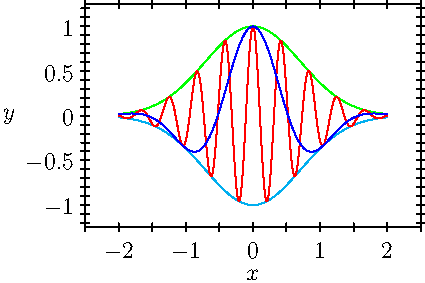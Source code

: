 import graph;
size(7.5cm,5cm,IgnoreAspect);

real exp1(real x){return exp(-x^2);}
real exp2(real x){return -exp(-x^2);}
real expcos(real x){return exp(-x^2)*cos(3*x);}
real expsin(real x){return exp(-x^2)*cos(15*x);}

draw(graph(exp1,-2,2),green,"$e^{-x^2}$");
draw(graph(exp2,-2,2),Cyan,"$-e^{-x^2}$");
draw(graph(expsin,-2,2,n=500),red,"$e^{-x^2}\sin 5x$");
draw(graph(expcos,-2,2,n=100),blue,"$e^{-x^2}\cos 5x$");

xlimits(-2.5,2.5); ylimits(-1.25,1.25);

xaxis("$x$",BottomTop,Ticks(Size=2bp,size=2bp));
yaxis("$y$",LeftRight,Ticks(Size=2bp,size=2bp));

//attach(legend(2,linelength=0.3cm),(point(S).x,truepoint(S).y),10S,UnFill);
